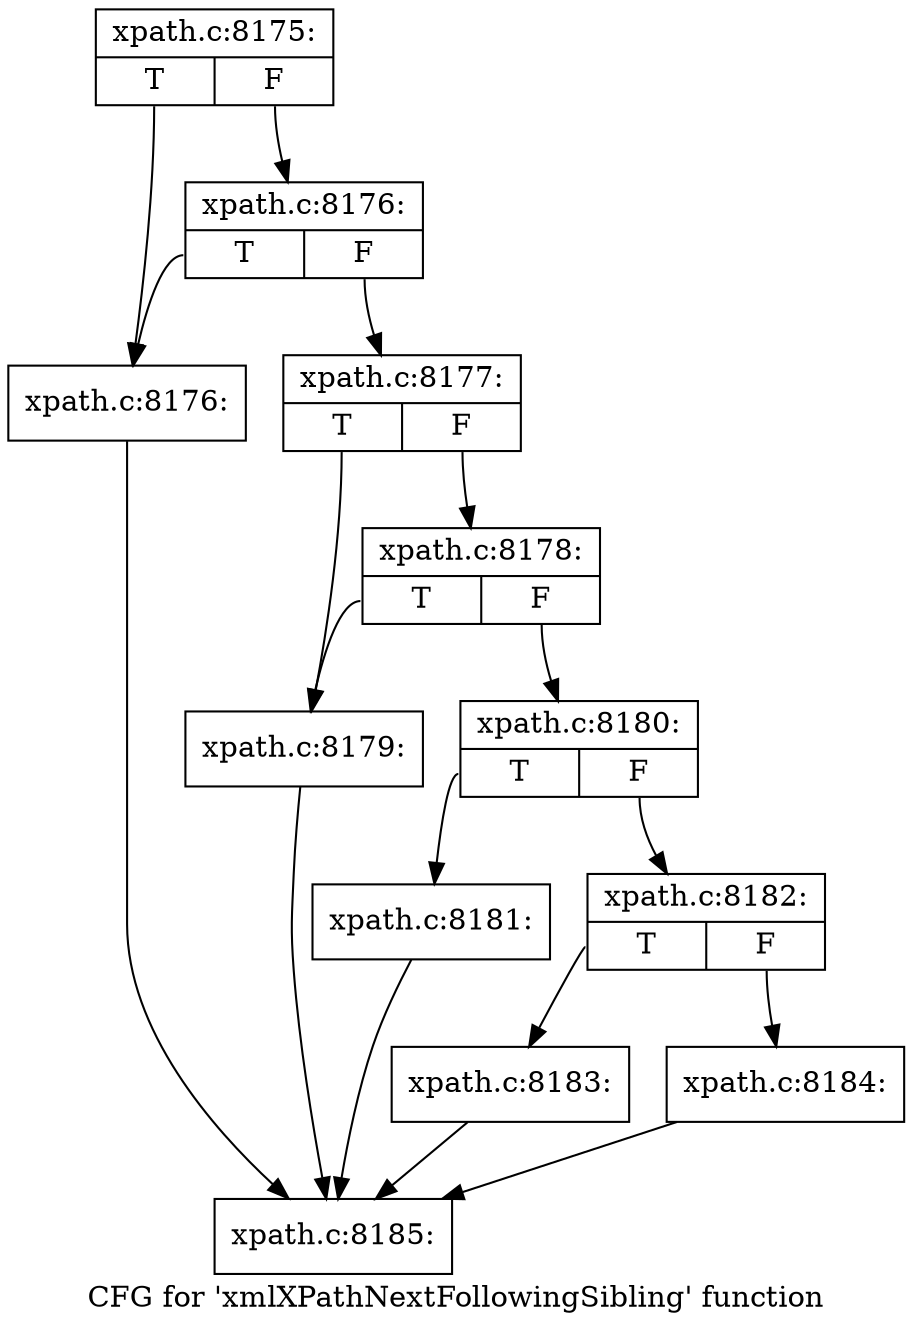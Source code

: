 digraph "CFG for 'xmlXPathNextFollowingSibling' function" {
	label="CFG for 'xmlXPathNextFollowingSibling' function";

	Node0x49df6f0 [shape=record,label="{xpath.c:8175:|{<s0>T|<s1>F}}"];
	Node0x49df6f0:s0 -> Node0x49df910;
	Node0x49df6f0:s1 -> Node0x49df450;
	Node0x49df450 [shape=record,label="{xpath.c:8176:|{<s0>T|<s1>F}}"];
	Node0x49df450:s0 -> Node0x49df910;
	Node0x49df450:s1 -> Node0x49df960;
	Node0x49df910 [shape=record,label="{xpath.c:8176:}"];
	Node0x49df910 -> Node0x49dce40;
	Node0x49df960 [shape=record,label="{xpath.c:8177:|{<s0>T|<s1>F}}"];
	Node0x49df960:s0 -> Node0x49e07e0;
	Node0x49df960:s1 -> Node0x49e0880;
	Node0x49e0880 [shape=record,label="{xpath.c:8178:|{<s0>T|<s1>F}}"];
	Node0x49e0880:s0 -> Node0x49e07e0;
	Node0x49e0880:s1 -> Node0x49e0830;
	Node0x49e07e0 [shape=record,label="{xpath.c:8179:}"];
	Node0x49e07e0 -> Node0x49dce40;
	Node0x49e0830 [shape=record,label="{xpath.c:8180:|{<s0>T|<s1>F}}"];
	Node0x49e0830:s0 -> Node0x49e1660;
	Node0x49e0830:s1 -> Node0x49e16b0;
	Node0x49e1660 [shape=record,label="{xpath.c:8181:}"];
	Node0x49e1660 -> Node0x49dce40;
	Node0x49e16b0 [shape=record,label="{xpath.c:8182:|{<s0>T|<s1>F}}"];
	Node0x49e16b0:s0 -> Node0x49e1e60;
	Node0x49e16b0:s1 -> Node0x49e1eb0;
	Node0x49e1e60 [shape=record,label="{xpath.c:8183:}"];
	Node0x49e1e60 -> Node0x49dce40;
	Node0x49e1eb0 [shape=record,label="{xpath.c:8184:}"];
	Node0x49e1eb0 -> Node0x49dce40;
	Node0x49dce40 [shape=record,label="{xpath.c:8185:}"];
}
